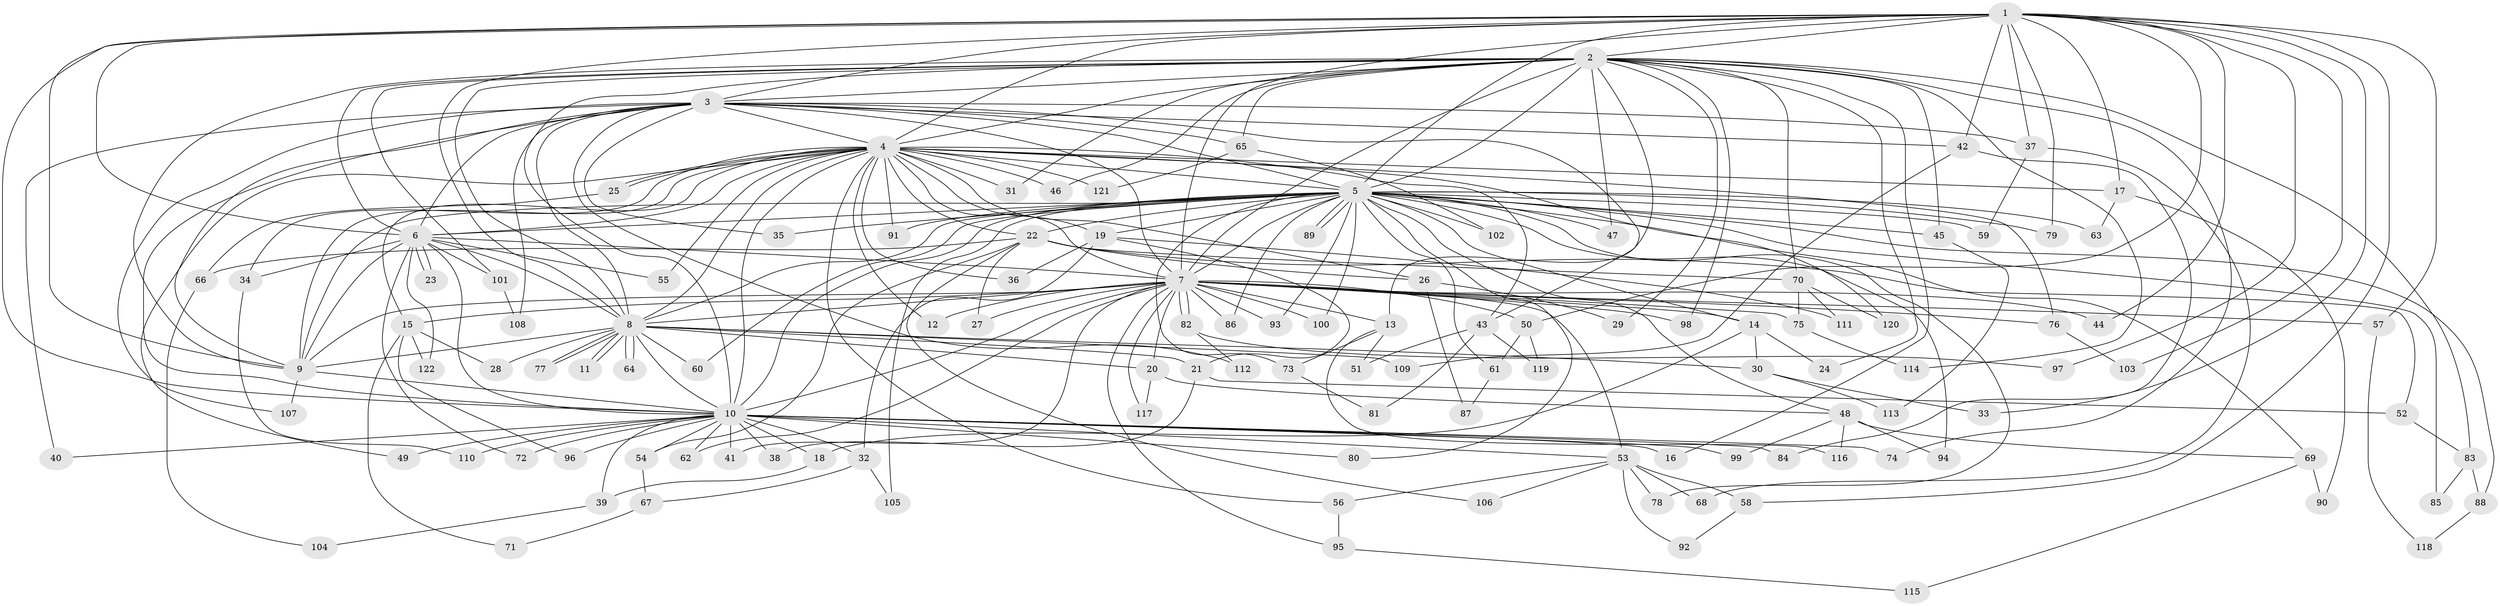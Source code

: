 // coarse degree distribution, {26: 0.020833333333333332, 2: 0.5, 1: 0.25, 4: 0.041666666666666664, 5: 0.041666666666666664, 6: 0.020833333333333332, 3: 0.0625, 9: 0.020833333333333332, 21: 0.020833333333333332, 17: 0.020833333333333332}
// Generated by graph-tools (version 1.1) at 2025/47/03/04/25 21:47:58]
// undirected, 122 vertices, 269 edges
graph export_dot {
graph [start="1"]
  node [color=gray90,style=filled];
  1;
  2;
  3;
  4;
  5;
  6;
  7;
  8;
  9;
  10;
  11;
  12;
  13;
  14;
  15;
  16;
  17;
  18;
  19;
  20;
  21;
  22;
  23;
  24;
  25;
  26;
  27;
  28;
  29;
  30;
  31;
  32;
  33;
  34;
  35;
  36;
  37;
  38;
  39;
  40;
  41;
  42;
  43;
  44;
  45;
  46;
  47;
  48;
  49;
  50;
  51;
  52;
  53;
  54;
  55;
  56;
  57;
  58;
  59;
  60;
  61;
  62;
  63;
  64;
  65;
  66;
  67;
  68;
  69;
  70;
  71;
  72;
  73;
  74;
  75;
  76;
  77;
  78;
  79;
  80;
  81;
  82;
  83;
  84;
  85;
  86;
  87;
  88;
  89;
  90;
  91;
  92;
  93;
  94;
  95;
  96;
  97;
  98;
  99;
  100;
  101;
  102;
  103;
  104;
  105;
  106;
  107;
  108;
  109;
  110;
  111;
  112;
  113;
  114;
  115;
  116;
  117;
  118;
  119;
  120;
  121;
  122;
  1 -- 2;
  1 -- 3;
  1 -- 4;
  1 -- 5;
  1 -- 6;
  1 -- 7;
  1 -- 8;
  1 -- 9;
  1 -- 10;
  1 -- 17;
  1 -- 33;
  1 -- 37;
  1 -- 42;
  1 -- 44;
  1 -- 50;
  1 -- 57;
  1 -- 58;
  1 -- 79;
  1 -- 97;
  1 -- 103;
  2 -- 3;
  2 -- 4;
  2 -- 5;
  2 -- 6;
  2 -- 7;
  2 -- 8;
  2 -- 9;
  2 -- 10;
  2 -- 13;
  2 -- 16;
  2 -- 24;
  2 -- 29;
  2 -- 31;
  2 -- 45;
  2 -- 46;
  2 -- 47;
  2 -- 65;
  2 -- 70;
  2 -- 74;
  2 -- 83;
  2 -- 98;
  2 -- 101;
  2 -- 114;
  3 -- 4;
  3 -- 5;
  3 -- 6;
  3 -- 7;
  3 -- 8;
  3 -- 9;
  3 -- 10;
  3 -- 35;
  3 -- 37;
  3 -- 40;
  3 -- 42;
  3 -- 43;
  3 -- 65;
  3 -- 107;
  3 -- 108;
  3 -- 112;
  4 -- 5;
  4 -- 6;
  4 -- 7;
  4 -- 8;
  4 -- 9;
  4 -- 10;
  4 -- 12;
  4 -- 15;
  4 -- 17;
  4 -- 19;
  4 -- 22;
  4 -- 25;
  4 -- 25;
  4 -- 26;
  4 -- 31;
  4 -- 34;
  4 -- 36;
  4 -- 43;
  4 -- 46;
  4 -- 49;
  4 -- 55;
  4 -- 56;
  4 -- 76;
  4 -- 91;
  4 -- 120;
  4 -- 121;
  5 -- 6;
  5 -- 7;
  5 -- 8;
  5 -- 9;
  5 -- 10;
  5 -- 14;
  5 -- 19;
  5 -- 22;
  5 -- 35;
  5 -- 45;
  5 -- 47;
  5 -- 48;
  5 -- 59;
  5 -- 60;
  5 -- 61;
  5 -- 63;
  5 -- 69;
  5 -- 73;
  5 -- 78;
  5 -- 79;
  5 -- 80;
  5 -- 85;
  5 -- 86;
  5 -- 88;
  5 -- 89;
  5 -- 89;
  5 -- 91;
  5 -- 93;
  5 -- 94;
  5 -- 100;
  5 -- 102;
  5 -- 105;
  6 -- 7;
  6 -- 8;
  6 -- 9;
  6 -- 10;
  6 -- 23;
  6 -- 23;
  6 -- 34;
  6 -- 55;
  6 -- 72;
  6 -- 101;
  6 -- 122;
  7 -- 8;
  7 -- 9;
  7 -- 10;
  7 -- 12;
  7 -- 13;
  7 -- 14;
  7 -- 15;
  7 -- 20;
  7 -- 27;
  7 -- 41;
  7 -- 44;
  7 -- 50;
  7 -- 53;
  7 -- 57;
  7 -- 62;
  7 -- 75;
  7 -- 76;
  7 -- 82;
  7 -- 82;
  7 -- 86;
  7 -- 93;
  7 -- 95;
  7 -- 98;
  7 -- 100;
  7 -- 117;
  8 -- 9;
  8 -- 10;
  8 -- 11;
  8 -- 11;
  8 -- 20;
  8 -- 21;
  8 -- 28;
  8 -- 30;
  8 -- 60;
  8 -- 64;
  8 -- 64;
  8 -- 77;
  8 -- 77;
  8 -- 109;
  9 -- 10;
  9 -- 107;
  10 -- 16;
  10 -- 18;
  10 -- 32;
  10 -- 38;
  10 -- 39;
  10 -- 40;
  10 -- 41;
  10 -- 49;
  10 -- 53;
  10 -- 54;
  10 -- 62;
  10 -- 72;
  10 -- 74;
  10 -- 80;
  10 -- 84;
  10 -- 96;
  10 -- 99;
  10 -- 110;
  13 -- 51;
  13 -- 73;
  13 -- 116;
  14 -- 18;
  14 -- 24;
  14 -- 30;
  15 -- 28;
  15 -- 71;
  15 -- 96;
  15 -- 122;
  17 -- 63;
  17 -- 90;
  18 -- 39;
  19 -- 21;
  19 -- 32;
  19 -- 36;
  19 -- 111;
  20 -- 48;
  20 -- 117;
  21 -- 38;
  21 -- 52;
  22 -- 26;
  22 -- 27;
  22 -- 52;
  22 -- 54;
  22 -- 66;
  22 -- 70;
  22 -- 106;
  25 -- 66;
  26 -- 29;
  26 -- 87;
  30 -- 33;
  30 -- 113;
  32 -- 67;
  32 -- 105;
  34 -- 110;
  37 -- 59;
  37 -- 68;
  39 -- 104;
  42 -- 84;
  42 -- 109;
  43 -- 51;
  43 -- 81;
  43 -- 119;
  45 -- 113;
  48 -- 69;
  48 -- 94;
  48 -- 99;
  48 -- 116;
  50 -- 61;
  50 -- 119;
  52 -- 83;
  53 -- 56;
  53 -- 58;
  53 -- 68;
  53 -- 78;
  53 -- 92;
  53 -- 106;
  54 -- 67;
  56 -- 95;
  57 -- 118;
  58 -- 92;
  61 -- 87;
  65 -- 102;
  65 -- 121;
  66 -- 104;
  67 -- 71;
  69 -- 90;
  69 -- 115;
  70 -- 75;
  70 -- 111;
  70 -- 120;
  73 -- 81;
  75 -- 114;
  76 -- 103;
  82 -- 97;
  82 -- 112;
  83 -- 85;
  83 -- 88;
  88 -- 118;
  95 -- 115;
  101 -- 108;
}
